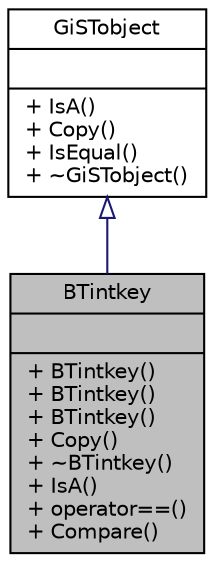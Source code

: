digraph "BTintkey"
{
 // INTERACTIVE_SVG=YES
 // LATEX_PDF_SIZE
  edge [fontname="Helvetica",fontsize="10",labelfontname="Helvetica",labelfontsize="10"];
  node [fontname="Helvetica",fontsize="10",shape=record];
  Node1 [label="{BTintkey\n||+ BTintkey()\l+ BTintkey()\l+ BTintkey()\l+ Copy()\l+ ~BTintkey()\l+ IsA()\l+ operator==()\l+ Compare()\l}",height=0.2,width=0.4,color="black", fillcolor="grey75", style="filled", fontcolor="black",tooltip=" "];
  Node2 -> Node1 [dir="back",color="midnightblue",fontsize="10",style="solid",arrowtail="onormal",fontname="Helvetica"];
  Node2 [label="{GiSTobject\n||+ IsA()\l+ Copy()\l+ IsEqual()\l+ ~GiSTobject()\l}",height=0.2,width=0.4,color="black", fillcolor="white", style="filled",URL="$classGiSTobject.html",tooltip=" "];
}
